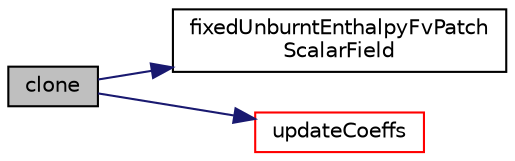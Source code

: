 digraph "clone"
{
  bgcolor="transparent";
  edge [fontname="Helvetica",fontsize="10",labelfontname="Helvetica",labelfontsize="10"];
  node [fontname="Helvetica",fontsize="10",shape=record];
  rankdir="LR";
  Node20 [label="clone",height=0.2,width=0.4,color="black", fillcolor="grey75", style="filled", fontcolor="black"];
  Node20 -> Node21 [color="midnightblue",fontsize="10",style="solid",fontname="Helvetica"];
  Node21 [label="fixedUnburntEnthalpyFvPatch\lScalarField",height=0.2,width=0.4,color="black",URL="$a31449.html#a98314aba0c7bca4eb21281544948b980",tooltip="Construct from patch and internal field. "];
  Node20 -> Node22 [color="midnightblue",fontsize="10",style="solid",fontname="Helvetica"];
  Node22 [label="updateCoeffs",height=0.2,width=0.4,color="red",URL="$a31449.html#a7e24eafac629d3733181cd942d4c902f",tooltip="Update the coefficients associated with the patch field. "];
}
